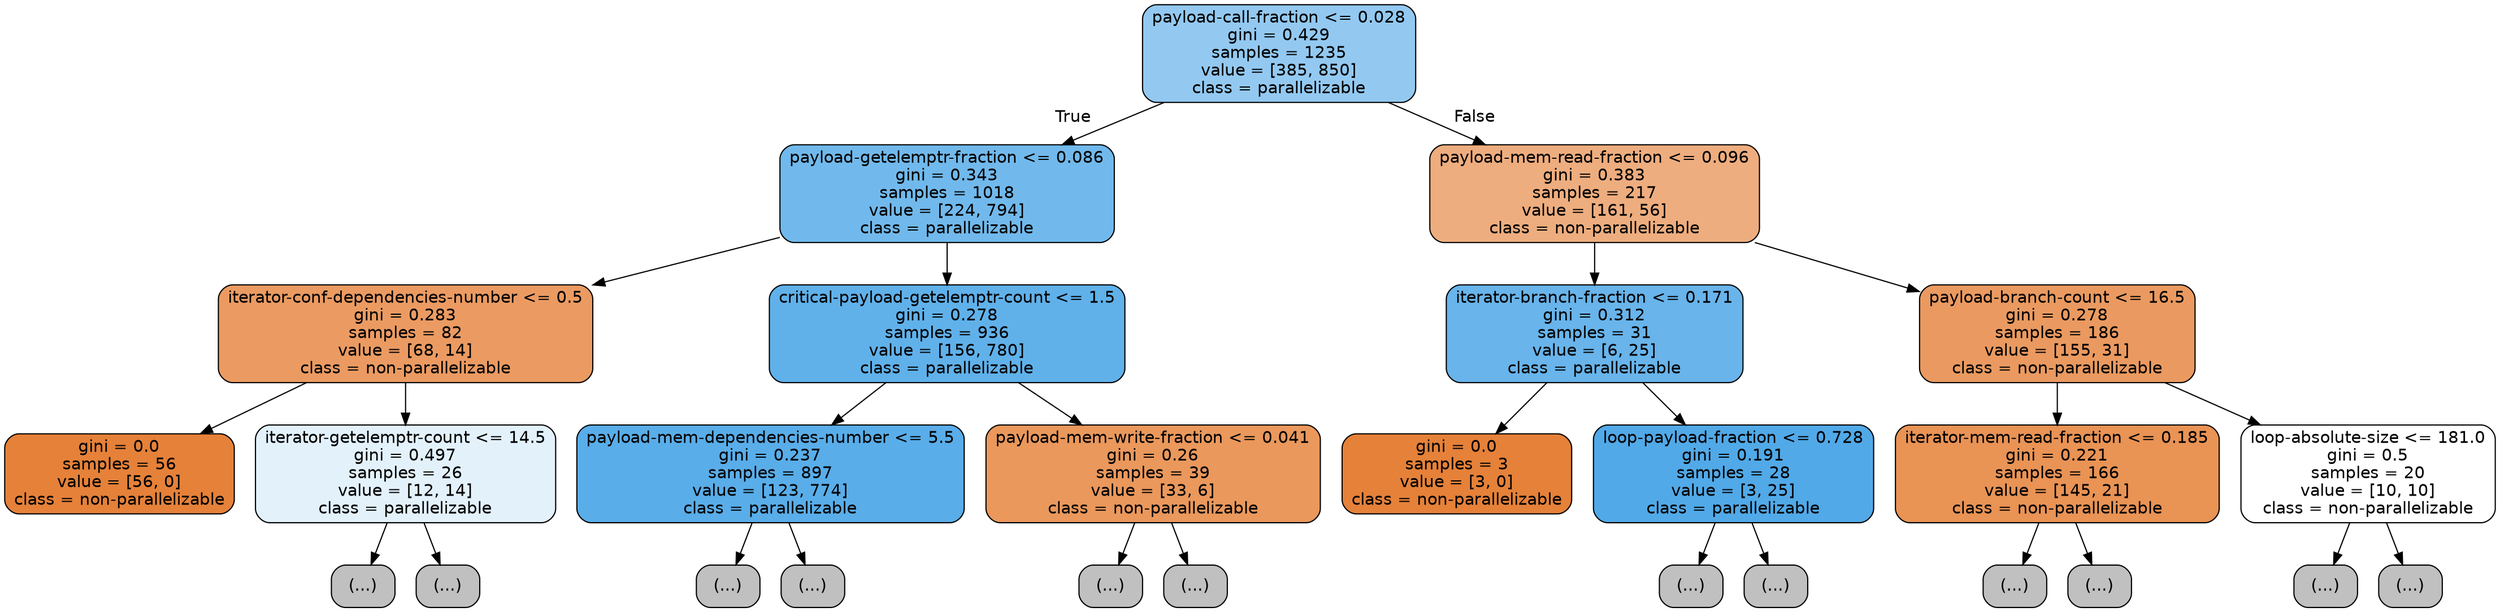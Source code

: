 digraph Tree {
node [shape=box, style="filled, rounded", color="black", fontname=helvetica] ;
edge [fontname=helvetica] ;
0 [label="payload-call-fraction <= 0.028\ngini = 0.429\nsamples = 1235\nvalue = [385, 850]\nclass = parallelizable", fillcolor="#399de58b"] ;
1 [label="payload-getelemptr-fraction <= 0.086\ngini = 0.343\nsamples = 1018\nvalue = [224, 794]\nclass = parallelizable", fillcolor="#399de5b7"] ;
0 -> 1 [labeldistance=2.5, labelangle=45, headlabel="True"] ;
2 [label="iterator-conf-dependencies-number <= 0.5\ngini = 0.283\nsamples = 82\nvalue = [68, 14]\nclass = non-parallelizable", fillcolor="#e58139ca"] ;
1 -> 2 ;
3 [label="gini = 0.0\nsamples = 56\nvalue = [56, 0]\nclass = non-parallelizable", fillcolor="#e58139ff"] ;
2 -> 3 ;
4 [label="iterator-getelemptr-count <= 14.5\ngini = 0.497\nsamples = 26\nvalue = [12, 14]\nclass = parallelizable", fillcolor="#399de524"] ;
2 -> 4 ;
5 [label="(...)", fillcolor="#C0C0C0"] ;
4 -> 5 ;
14 [label="(...)", fillcolor="#C0C0C0"] ;
4 -> 14 ;
17 [label="critical-payload-getelemptr-count <= 1.5\ngini = 0.278\nsamples = 936\nvalue = [156, 780]\nclass = parallelizable", fillcolor="#399de5cc"] ;
1 -> 17 ;
18 [label="payload-mem-dependencies-number <= 5.5\ngini = 0.237\nsamples = 897\nvalue = [123, 774]\nclass = parallelizable", fillcolor="#399de5d6"] ;
17 -> 18 ;
19 [label="(...)", fillcolor="#C0C0C0"] ;
18 -> 19 ;
120 [label="(...)", fillcolor="#C0C0C0"] ;
18 -> 120 ;
183 [label="payload-mem-write-fraction <= 0.041\ngini = 0.26\nsamples = 39\nvalue = [33, 6]\nclass = non-parallelizable", fillcolor="#e58139d1"] ;
17 -> 183 ;
184 [label="(...)", fillcolor="#C0C0C0"] ;
183 -> 184 ;
185 [label="(...)", fillcolor="#C0C0C0"] ;
183 -> 185 ;
194 [label="payload-mem-read-fraction <= 0.096\ngini = 0.383\nsamples = 217\nvalue = [161, 56]\nclass = non-parallelizable", fillcolor="#e58139a6"] ;
0 -> 194 [labeldistance=2.5, labelangle=-45, headlabel="False"] ;
195 [label="iterator-branch-fraction <= 0.171\ngini = 0.312\nsamples = 31\nvalue = [6, 25]\nclass = parallelizable", fillcolor="#399de5c2"] ;
194 -> 195 ;
196 [label="gini = 0.0\nsamples = 3\nvalue = [3, 0]\nclass = non-parallelizable", fillcolor="#e58139ff"] ;
195 -> 196 ;
197 [label="loop-payload-fraction <= 0.728\ngini = 0.191\nsamples = 28\nvalue = [3, 25]\nclass = parallelizable", fillcolor="#399de5e0"] ;
195 -> 197 ;
198 [label="(...)", fillcolor="#C0C0C0"] ;
197 -> 198 ;
199 [label="(...)", fillcolor="#C0C0C0"] ;
197 -> 199 ;
202 [label="payload-branch-count <= 16.5\ngini = 0.278\nsamples = 186\nvalue = [155, 31]\nclass = non-parallelizable", fillcolor="#e58139cc"] ;
194 -> 202 ;
203 [label="iterator-mem-read-fraction <= 0.185\ngini = 0.221\nsamples = 166\nvalue = [145, 21]\nclass = non-parallelizable", fillcolor="#e58139da"] ;
202 -> 203 ;
204 [label="(...)", fillcolor="#C0C0C0"] ;
203 -> 204 ;
225 [label="(...)", fillcolor="#C0C0C0"] ;
203 -> 225 ;
238 [label="loop-absolute-size <= 181.0\ngini = 0.5\nsamples = 20\nvalue = [10, 10]\nclass = non-parallelizable", fillcolor="#e5813900"] ;
202 -> 238 ;
239 [label="(...)", fillcolor="#C0C0C0"] ;
238 -> 239 ;
240 [label="(...)", fillcolor="#C0C0C0"] ;
238 -> 240 ;
}